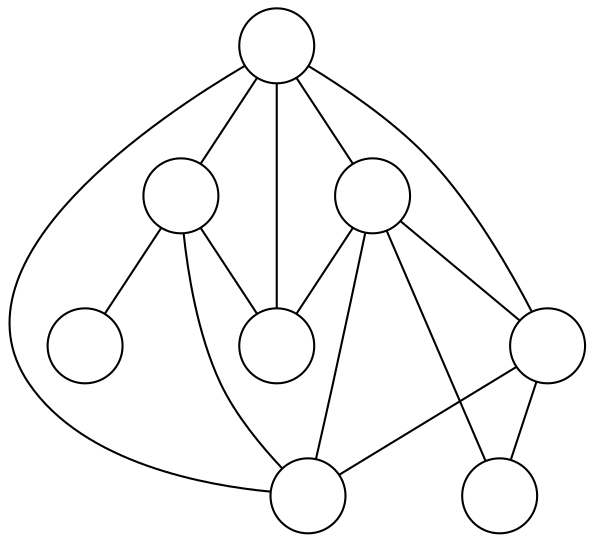graph G {
  node[label="", shape=circle]
  0;
  1;
  2;
  3;
  4;
  5;
  6;
  7;
  4 -- 0;
  4 -- 1;
  5 -- 0;
  5 -- 2;
  5 -- 3;
  6 -- 0;
  6 -- 1;
  6 -- 2;
  6 -- 4;
  7 -- 0;
  7 -- 2;
  7 -- 4;
  7 -- 5;
  7 -- 6;
}
